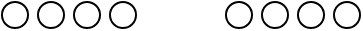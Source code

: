 <mxfile version="22.0.6" type="github">
  <diagram name="第 1 页" id="WTBXMF-47c1gRvCRbFfg">
    <mxGraphModel dx="388" dy="222" grid="0" gridSize="10" guides="1" tooltips="1" connect="1" arrows="1" fold="1" page="1" pageScale="1" pageWidth="1200" pageHeight="1920" math="0" shadow="0">
      <root>
        <mxCell id="0" />
        <mxCell id="1" parent="0" />
        <mxCell id="7vhGW-fj3BiN3b13xz7E-1" value="" style="ellipse;whiteSpace=wrap;html=1;aspect=fixed;" vertex="1" parent="1">
          <mxGeometry x="180" y="366" width="13" height="13" as="geometry" />
        </mxCell>
        <mxCell id="7vhGW-fj3BiN3b13xz7E-3" value="" style="ellipse;whiteSpace=wrap;html=1;aspect=fixed;" vertex="1" parent="1">
          <mxGeometry x="198" y="366" width="13" height="13" as="geometry" />
        </mxCell>
        <mxCell id="7vhGW-fj3BiN3b13xz7E-6" value="" style="ellipse;whiteSpace=wrap;html=1;aspect=fixed;" vertex="1" parent="1">
          <mxGeometry x="216" y="366" width="13" height="13" as="geometry" />
        </mxCell>
        <mxCell id="7vhGW-fj3BiN3b13xz7E-7" value="" style="ellipse;whiteSpace=wrap;html=1;aspect=fixed;" vertex="1" parent="1">
          <mxGeometry x="234" y="366" width="13" height="13" as="geometry" />
        </mxCell>
        <mxCell id="7vhGW-fj3BiN3b13xz7E-8" value="" style="ellipse;whiteSpace=wrap;html=1;aspect=fixed;" vertex="1" parent="1">
          <mxGeometry x="292" y="366" width="13" height="13" as="geometry" />
        </mxCell>
        <mxCell id="7vhGW-fj3BiN3b13xz7E-9" value="" style="ellipse;whiteSpace=wrap;html=1;aspect=fixed;" vertex="1" parent="1">
          <mxGeometry x="310" y="366" width="13" height="13" as="geometry" />
        </mxCell>
        <mxCell id="7vhGW-fj3BiN3b13xz7E-10" value="" style="ellipse;whiteSpace=wrap;html=1;aspect=fixed;" vertex="1" parent="1">
          <mxGeometry x="328" y="366" width="13" height="13" as="geometry" />
        </mxCell>
        <mxCell id="7vhGW-fj3BiN3b13xz7E-11" value="" style="ellipse;whiteSpace=wrap;html=1;aspect=fixed;" vertex="1" parent="1">
          <mxGeometry x="346" y="366" width="13" height="13" as="geometry" />
        </mxCell>
      </root>
    </mxGraphModel>
  </diagram>
</mxfile>
